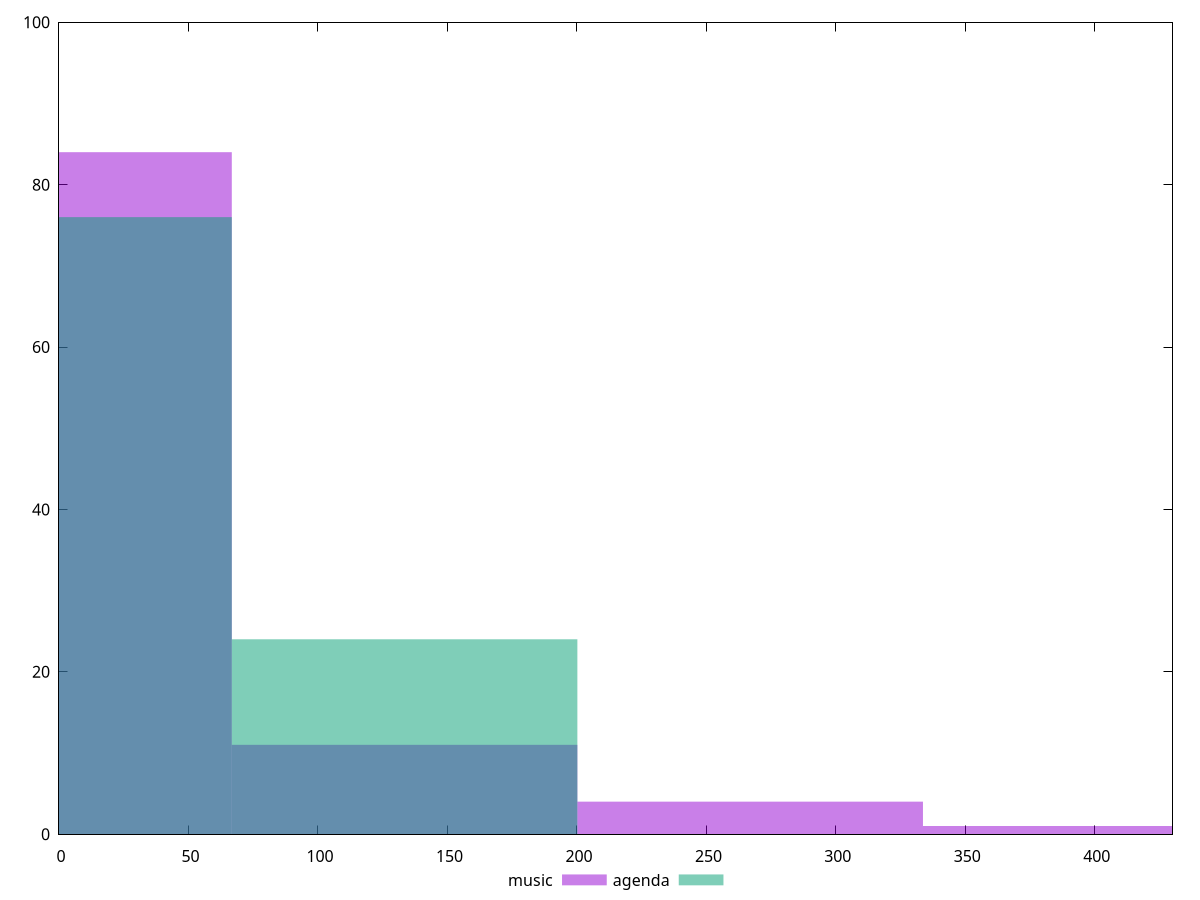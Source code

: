 reset

$music <<EOF
0 84
266.9068878096517 4
133.45344390482586 11
400.3603317144776 1
EOF

$agenda <<EOF
133.45344390482586 24
0 76
EOF

set key outside below
set boxwidth 133.45344390482586
set xrange [0:430]
set yrange [0:100]
set trange [0:100]
set style fill transparent solid 0.5 noborder
set terminal svg size 640, 500 enhanced background rgb 'white'
set output "reports/report_00028_2021-02-24T12-49-42.674Z/unminified-javascript/comparison/histogram/0_vs_1.svg"

plot $music title "music" with boxes, \
     $agenda title "agenda" with boxes

reset
